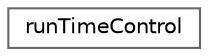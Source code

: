 digraph "Graphical Class Hierarchy"
{
 // LATEX_PDF_SIZE
  bgcolor="transparent";
  edge [fontname=Helvetica,fontsize=10,labelfontname=Helvetica,labelfontsize=10];
  node [fontname=Helvetica,fontsize=10,shape=box,height=0.2,width=0.4];
  rankdir="LR";
  Node0 [id="Node000000",label="runTimeControl",height=0.2,width=0.4,color="grey40", fillcolor="white", style="filled",URL="$classFoam_1_1functionObjects_1_1runTimeControl.html",tooltip="Controls when the calculation is terminated based on satisfying user-specified conditions."];
}
